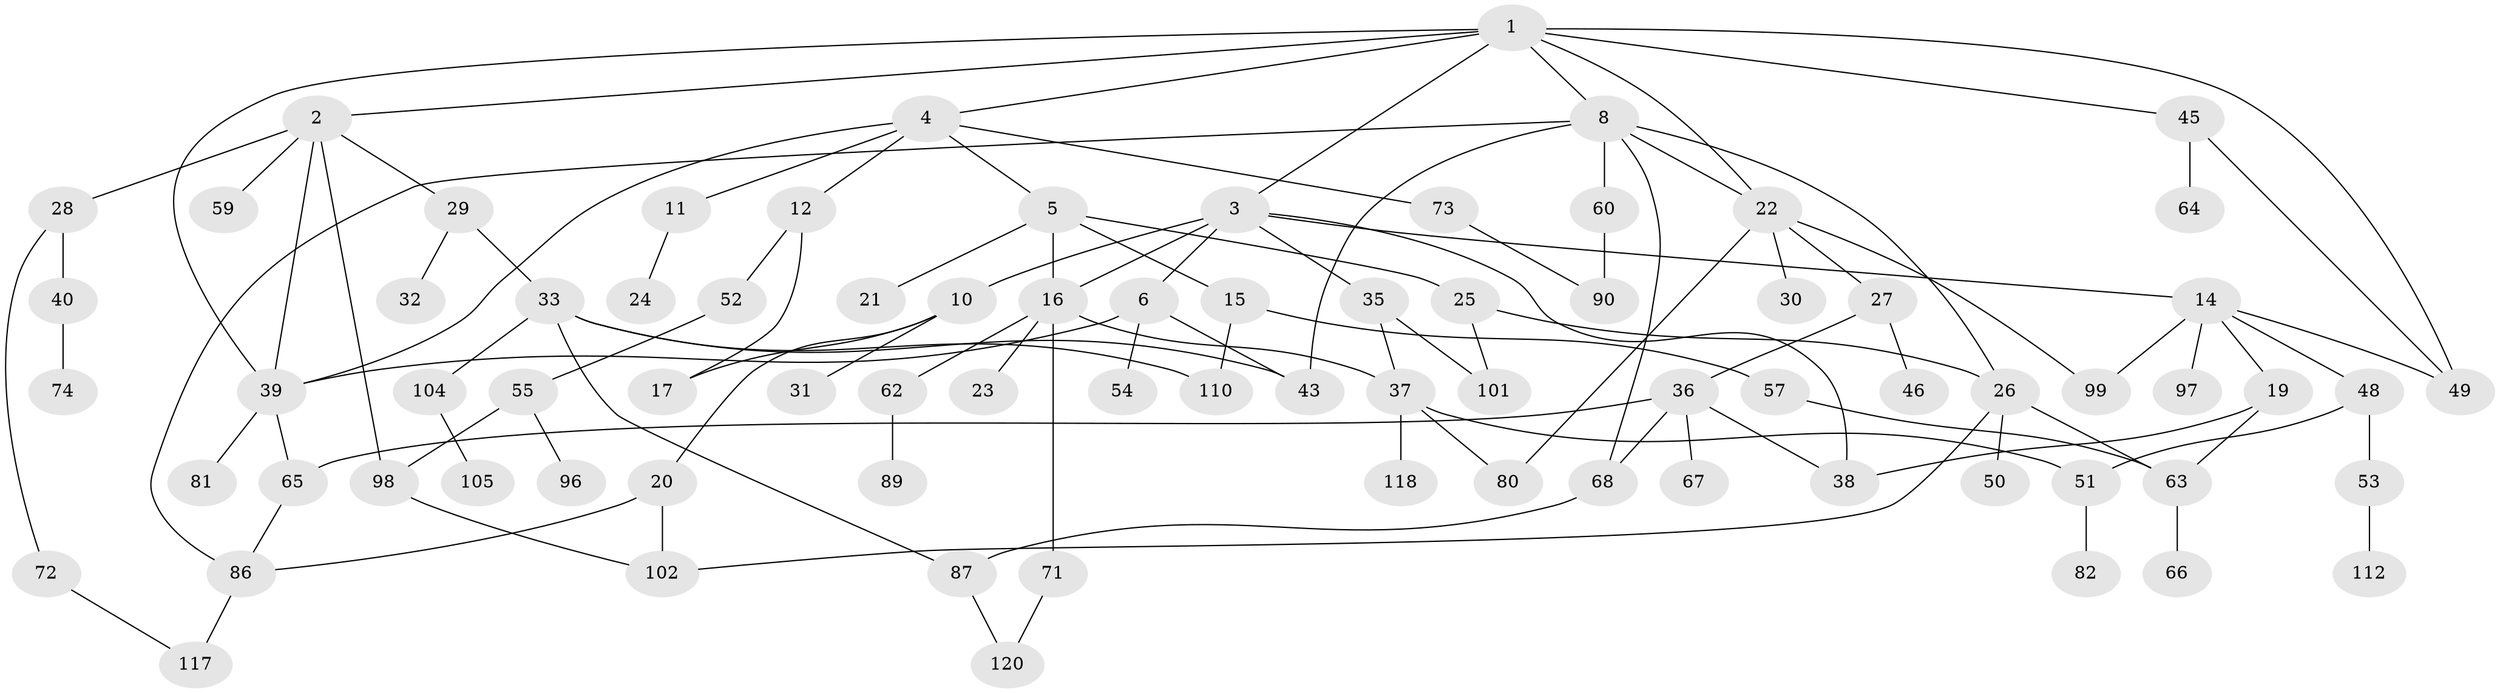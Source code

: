 // original degree distribution, {7: 0.008333333333333333, 6: 0.05, 4: 0.125, 3: 0.225, 5: 0.016666666666666666, 2: 0.3416666666666667, 1: 0.23333333333333334}
// Generated by graph-tools (version 1.1) at 2025/41/03/06/25 10:41:30]
// undirected, 80 vertices, 111 edges
graph export_dot {
graph [start="1"]
  node [color=gray90,style=filled];
  1 [super="+78"];
  2 [super="+9"];
  3 [super="+13"];
  4 [super="+42"];
  5 [super="+7"];
  6 [super="+47"];
  8 [super="+34"];
  10 [super="+94"];
  11;
  12 [super="+114"];
  14 [super="+18"];
  15 [super="+111"];
  16 [super="+44"];
  17;
  19;
  20;
  21;
  22 [super="+41"];
  23 [super="+79"];
  24;
  25 [super="+75"];
  26 [super="+93"];
  27;
  28 [super="+56"];
  29;
  30;
  31 [super="+115"];
  32 [super="+77"];
  33 [super="+83"];
  35 [super="+84"];
  36 [super="+116"];
  37 [super="+91"];
  38 [super="+95"];
  39 [super="+113"];
  40;
  43;
  45;
  46 [super="+69"];
  48;
  49 [super="+88"];
  50;
  51 [super="+61"];
  52;
  53;
  54;
  55 [super="+58"];
  57;
  59;
  60;
  62 [super="+70"];
  63 [super="+85"];
  64;
  65 [super="+119"];
  66 [super="+108"];
  67;
  68 [super="+76"];
  71;
  72;
  73;
  74;
  80;
  81 [super="+107"];
  82;
  86 [super="+106"];
  87 [super="+92"];
  89 [super="+109"];
  90 [super="+100"];
  96;
  97;
  98;
  99;
  101;
  102 [super="+103"];
  104;
  105;
  110;
  112;
  117;
  118;
  120;
  1 -- 2;
  1 -- 3;
  1 -- 4;
  1 -- 8;
  1 -- 22;
  1 -- 45;
  1 -- 39;
  1 -- 49;
  2 -- 28;
  2 -- 29;
  2 -- 39;
  2 -- 98;
  2 -- 59;
  3 -- 6;
  3 -- 10;
  3 -- 16;
  3 -- 38;
  3 -- 35;
  3 -- 14;
  4 -- 5;
  4 -- 11;
  4 -- 12;
  4 -- 73;
  4 -- 39;
  5 -- 15;
  5 -- 16;
  5 -- 25;
  5 -- 21;
  6 -- 43;
  6 -- 54;
  6 -- 39;
  8 -- 68;
  8 -- 43;
  8 -- 26;
  8 -- 86;
  8 -- 60;
  8 -- 22;
  10 -- 20;
  10 -- 31;
  10 -- 17;
  11 -- 24;
  12 -- 17;
  12 -- 52;
  14 -- 49;
  14 -- 97;
  14 -- 99;
  14 -- 48;
  14 -- 19;
  15 -- 57;
  15 -- 110;
  16 -- 23 [weight=2];
  16 -- 62;
  16 -- 71;
  16 -- 37;
  19 -- 63;
  19 -- 38;
  20 -- 86;
  20 -- 102;
  22 -- 27;
  22 -- 30;
  22 -- 80;
  22 -- 99;
  25 -- 26;
  25 -- 101;
  26 -- 50;
  26 -- 63;
  26 -- 102;
  27 -- 36;
  27 -- 46;
  28 -- 40;
  28 -- 72;
  29 -- 32;
  29 -- 33;
  33 -- 43;
  33 -- 87;
  33 -- 104;
  33 -- 110;
  35 -- 37;
  35 -- 101;
  36 -- 65;
  36 -- 67;
  36 -- 38;
  36 -- 68;
  37 -- 118;
  37 -- 80;
  37 -- 51;
  39 -- 81;
  39 -- 65;
  40 -- 74;
  45 -- 64;
  45 -- 49;
  48 -- 51;
  48 -- 53;
  51 -- 82;
  52 -- 55;
  53 -- 112;
  55 -- 96;
  55 -- 98;
  57 -- 63;
  60 -- 90;
  62 -- 89;
  63 -- 66;
  65 -- 86;
  68 -- 87;
  71 -- 120;
  72 -- 117;
  73 -- 90;
  86 -- 117;
  87 -- 120;
  98 -- 102;
  104 -- 105;
}
